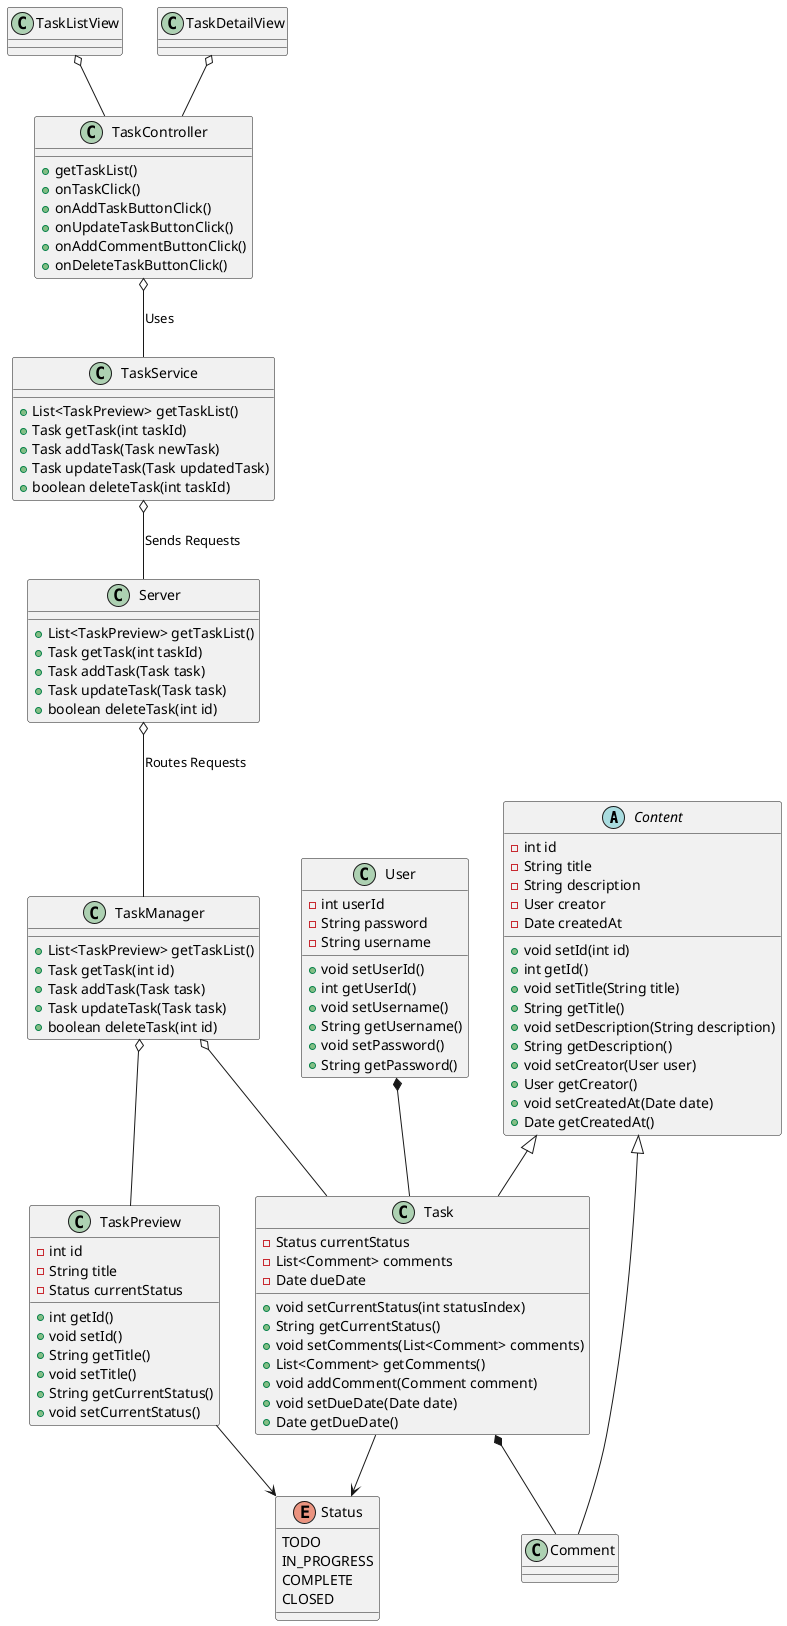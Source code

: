 @startuml
'https://plantuml.com/class-diagram

abstract class Content {
    - int id
    - String title
    - String description
    - User creator
    - Date createdAt
    + void setId(int id)
    + int getId()
    + void setTitle(String title)
    + String getTitle()
    + void setDescription(String description)
    + String getDescription()
    + void setCreator(User user)
    + User getCreator()
    + void setCreatedAt(Date date)
    + Date getCreatedAt()
}

enum Status {
    TODO
    IN_PROGRESS
    COMPLETE
    CLOSED
}

class Task {
    - Status currentStatus
    - List<Comment> comments
    - Date dueDate
    + void setCurrentStatus(int statusIndex)
    + String getCurrentStatus()
    + void setComments(List<Comment> comments)
    + List<Comment> getComments()
    + void addComment(Comment comment)
    + void setDueDate(Date date)
    + Date getDueDate()
}

class TaskPreview {
    - int id
    - String title
    - Status currentStatus
    + int getId()
    + void setId()
    + String getTitle()
    + void setTitle()
    + String getCurrentStatus()
    + void setCurrentStatus()
}

class Comment {
}

class User {
    - int userId
    - String password
    - String username
    + void setUserId()
    + int getUserId()
    + void setUsername()
    + String getUsername()
    + void setPassword()
    + String getPassword()
}

class TaskController {
    + getTaskList()
    + onTaskClick()
    + onAddTaskButtonClick()
    + onUpdateTaskButtonClick()
    + onAddCommentButtonClick()
    + onDeleteTaskButtonClick()
}

class TaskService {
    + List<TaskPreview> getTaskList()
    + Task getTask(int taskId)
    + Task addTask(Task newTask)
    + Task updateTask(Task updatedTask)
    + boolean deleteTask(int taskId)
}

class Server {
    + List<TaskPreview> getTaskList()
    + Task getTask(int taskId)
    + Task addTask(Task task)
    + Task updateTask(Task task)
    + boolean deleteTask(int id)
}

class TaskManager {
    + List<TaskPreview> getTaskList()
    + Task getTask(int id)
    + Task addTask(Task task)
    + Task updateTask(Task task)
    + boolean deleteTask(int id)
}

class TaskListView {
}

class TaskDetailView {
}

Content <|-- Task
Content <|-- Comment
Task *-- Comment
User *-- Task
TaskManager o-- Task
TaskManager o-- TaskPreview
TaskController o-- TaskService: Uses
Task --> Status
TaskPreview --> Status
TaskListView o-- TaskController
TaskDetailView o-- TaskController
TaskService o-- Server: Sends Requests
Server o-- TaskManager: Routes Requests

@enduml
